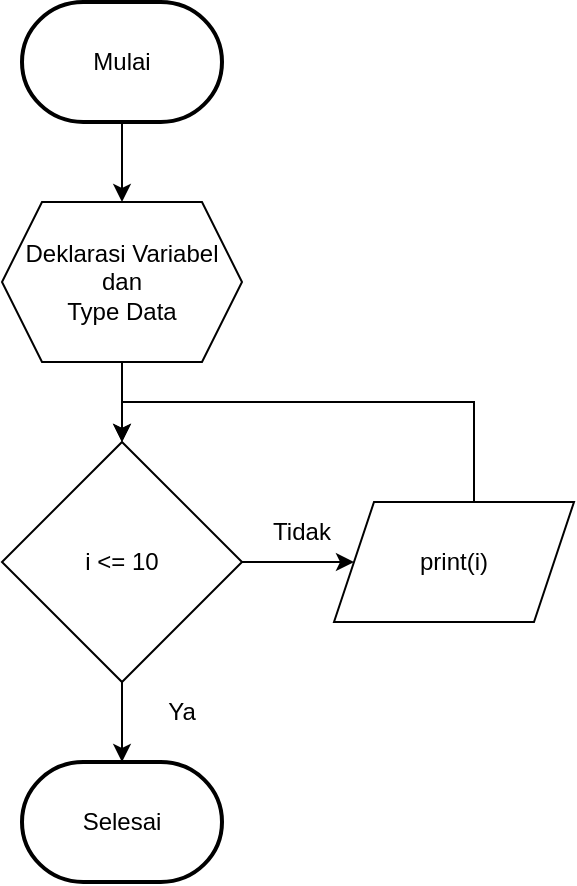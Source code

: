 <mxfile version="24.9.1">
  <diagram id="C5RBs43oDa-KdzZeNtuy" name="Page-1">
    <mxGraphModel dx="1000" dy="580" grid="1" gridSize="10" guides="1" tooltips="1" connect="1" arrows="1" fold="1" page="1" pageScale="1" pageWidth="827" pageHeight="1169" math="0" shadow="0">
      <root>
        <mxCell id="WIyWlLk6GJQsqaUBKTNV-0" />
        <mxCell id="WIyWlLk6GJQsqaUBKTNV-1" parent="WIyWlLk6GJQsqaUBKTNV-0" />
        <mxCell id="KhBZIJYxAz-S-ak0VHHr-0" value="Selesai" style="strokeWidth=2;html=1;shape=mxgraph.flowchart.terminator;whiteSpace=wrap;" vertex="1" parent="WIyWlLk6GJQsqaUBKTNV-1">
          <mxGeometry x="314" y="500" width="100" height="60" as="geometry" />
        </mxCell>
        <mxCell id="KhBZIJYxAz-S-ak0VHHr-5" style="edgeStyle=orthogonalEdgeStyle;rounded=0;orthogonalLoop=1;jettySize=auto;html=1;entryX=0.5;entryY=0;entryDx=0;entryDy=0;" edge="1" parent="WIyWlLk6GJQsqaUBKTNV-1" source="KhBZIJYxAz-S-ak0VHHr-1" target="KhBZIJYxAz-S-ak0VHHr-2">
          <mxGeometry relative="1" as="geometry" />
        </mxCell>
        <mxCell id="KhBZIJYxAz-S-ak0VHHr-1" value="Mulai" style="strokeWidth=2;html=1;shape=mxgraph.flowchart.terminator;whiteSpace=wrap;" vertex="1" parent="WIyWlLk6GJQsqaUBKTNV-1">
          <mxGeometry x="314" y="120" width="100" height="60" as="geometry" />
        </mxCell>
        <mxCell id="KhBZIJYxAz-S-ak0VHHr-6" style="edgeStyle=orthogonalEdgeStyle;rounded=0;orthogonalLoop=1;jettySize=auto;html=1;entryX=0.5;entryY=0;entryDx=0;entryDy=0;" edge="1" parent="WIyWlLk6GJQsqaUBKTNV-1" source="KhBZIJYxAz-S-ak0VHHr-2" target="KhBZIJYxAz-S-ak0VHHr-3">
          <mxGeometry relative="1" as="geometry" />
        </mxCell>
        <mxCell id="KhBZIJYxAz-S-ak0VHHr-2" value="Deklarasi Variabel&lt;br&gt;dan&lt;br&gt;Type Data" style="shape=hexagon;perimeter=hexagonPerimeter2;whiteSpace=wrap;html=1;fixedSize=1;" vertex="1" parent="WIyWlLk6GJQsqaUBKTNV-1">
          <mxGeometry x="304" y="220" width="120" height="80" as="geometry" />
        </mxCell>
        <mxCell id="KhBZIJYxAz-S-ak0VHHr-9" style="edgeStyle=orthogonalEdgeStyle;rounded=0;orthogonalLoop=1;jettySize=auto;html=1;entryX=0;entryY=0.5;entryDx=0;entryDy=0;" edge="1" parent="WIyWlLk6GJQsqaUBKTNV-1" source="KhBZIJYxAz-S-ak0VHHr-3" target="KhBZIJYxAz-S-ak0VHHr-4">
          <mxGeometry relative="1" as="geometry" />
        </mxCell>
        <mxCell id="KhBZIJYxAz-S-ak0VHHr-3" value="i &amp;lt;= 10" style="rhombus;whiteSpace=wrap;html=1;" vertex="1" parent="WIyWlLk6GJQsqaUBKTNV-1">
          <mxGeometry x="304" y="340" width="120" height="120" as="geometry" />
        </mxCell>
        <mxCell id="KhBZIJYxAz-S-ak0VHHr-11" style="edgeStyle=orthogonalEdgeStyle;rounded=0;orthogonalLoop=1;jettySize=auto;html=1;entryX=0.5;entryY=0;entryDx=0;entryDy=0;" edge="1" parent="WIyWlLk6GJQsqaUBKTNV-1" source="KhBZIJYxAz-S-ak0VHHr-4" target="KhBZIJYxAz-S-ak0VHHr-3">
          <mxGeometry relative="1" as="geometry">
            <Array as="points">
              <mxPoint x="540" y="320" />
              <mxPoint x="364" y="320" />
            </Array>
          </mxGeometry>
        </mxCell>
        <mxCell id="KhBZIJYxAz-S-ak0VHHr-4" value="print(i)" style="shape=parallelogram;perimeter=parallelogramPerimeter;whiteSpace=wrap;html=1;fixedSize=1;" vertex="1" parent="WIyWlLk6GJQsqaUBKTNV-1">
          <mxGeometry x="470" y="370" width="120" height="60" as="geometry" />
        </mxCell>
        <mxCell id="KhBZIJYxAz-S-ak0VHHr-12" style="edgeStyle=orthogonalEdgeStyle;rounded=0;orthogonalLoop=1;jettySize=auto;html=1;entryX=0.5;entryY=0;entryDx=0;entryDy=0;entryPerimeter=0;" edge="1" parent="WIyWlLk6GJQsqaUBKTNV-1" source="KhBZIJYxAz-S-ak0VHHr-3" target="KhBZIJYxAz-S-ak0VHHr-0">
          <mxGeometry relative="1" as="geometry" />
        </mxCell>
        <mxCell id="KhBZIJYxAz-S-ak0VHHr-13" value="Tidak" style="text;html=1;align=center;verticalAlign=middle;whiteSpace=wrap;rounded=0;" vertex="1" parent="WIyWlLk6GJQsqaUBKTNV-1">
          <mxGeometry x="424" y="370" width="60" height="30" as="geometry" />
        </mxCell>
        <mxCell id="KhBZIJYxAz-S-ak0VHHr-14" value="Ya" style="text;html=1;align=center;verticalAlign=middle;whiteSpace=wrap;rounded=0;" vertex="1" parent="WIyWlLk6GJQsqaUBKTNV-1">
          <mxGeometry x="364" y="460" width="60" height="30" as="geometry" />
        </mxCell>
      </root>
    </mxGraphModel>
  </diagram>
</mxfile>
